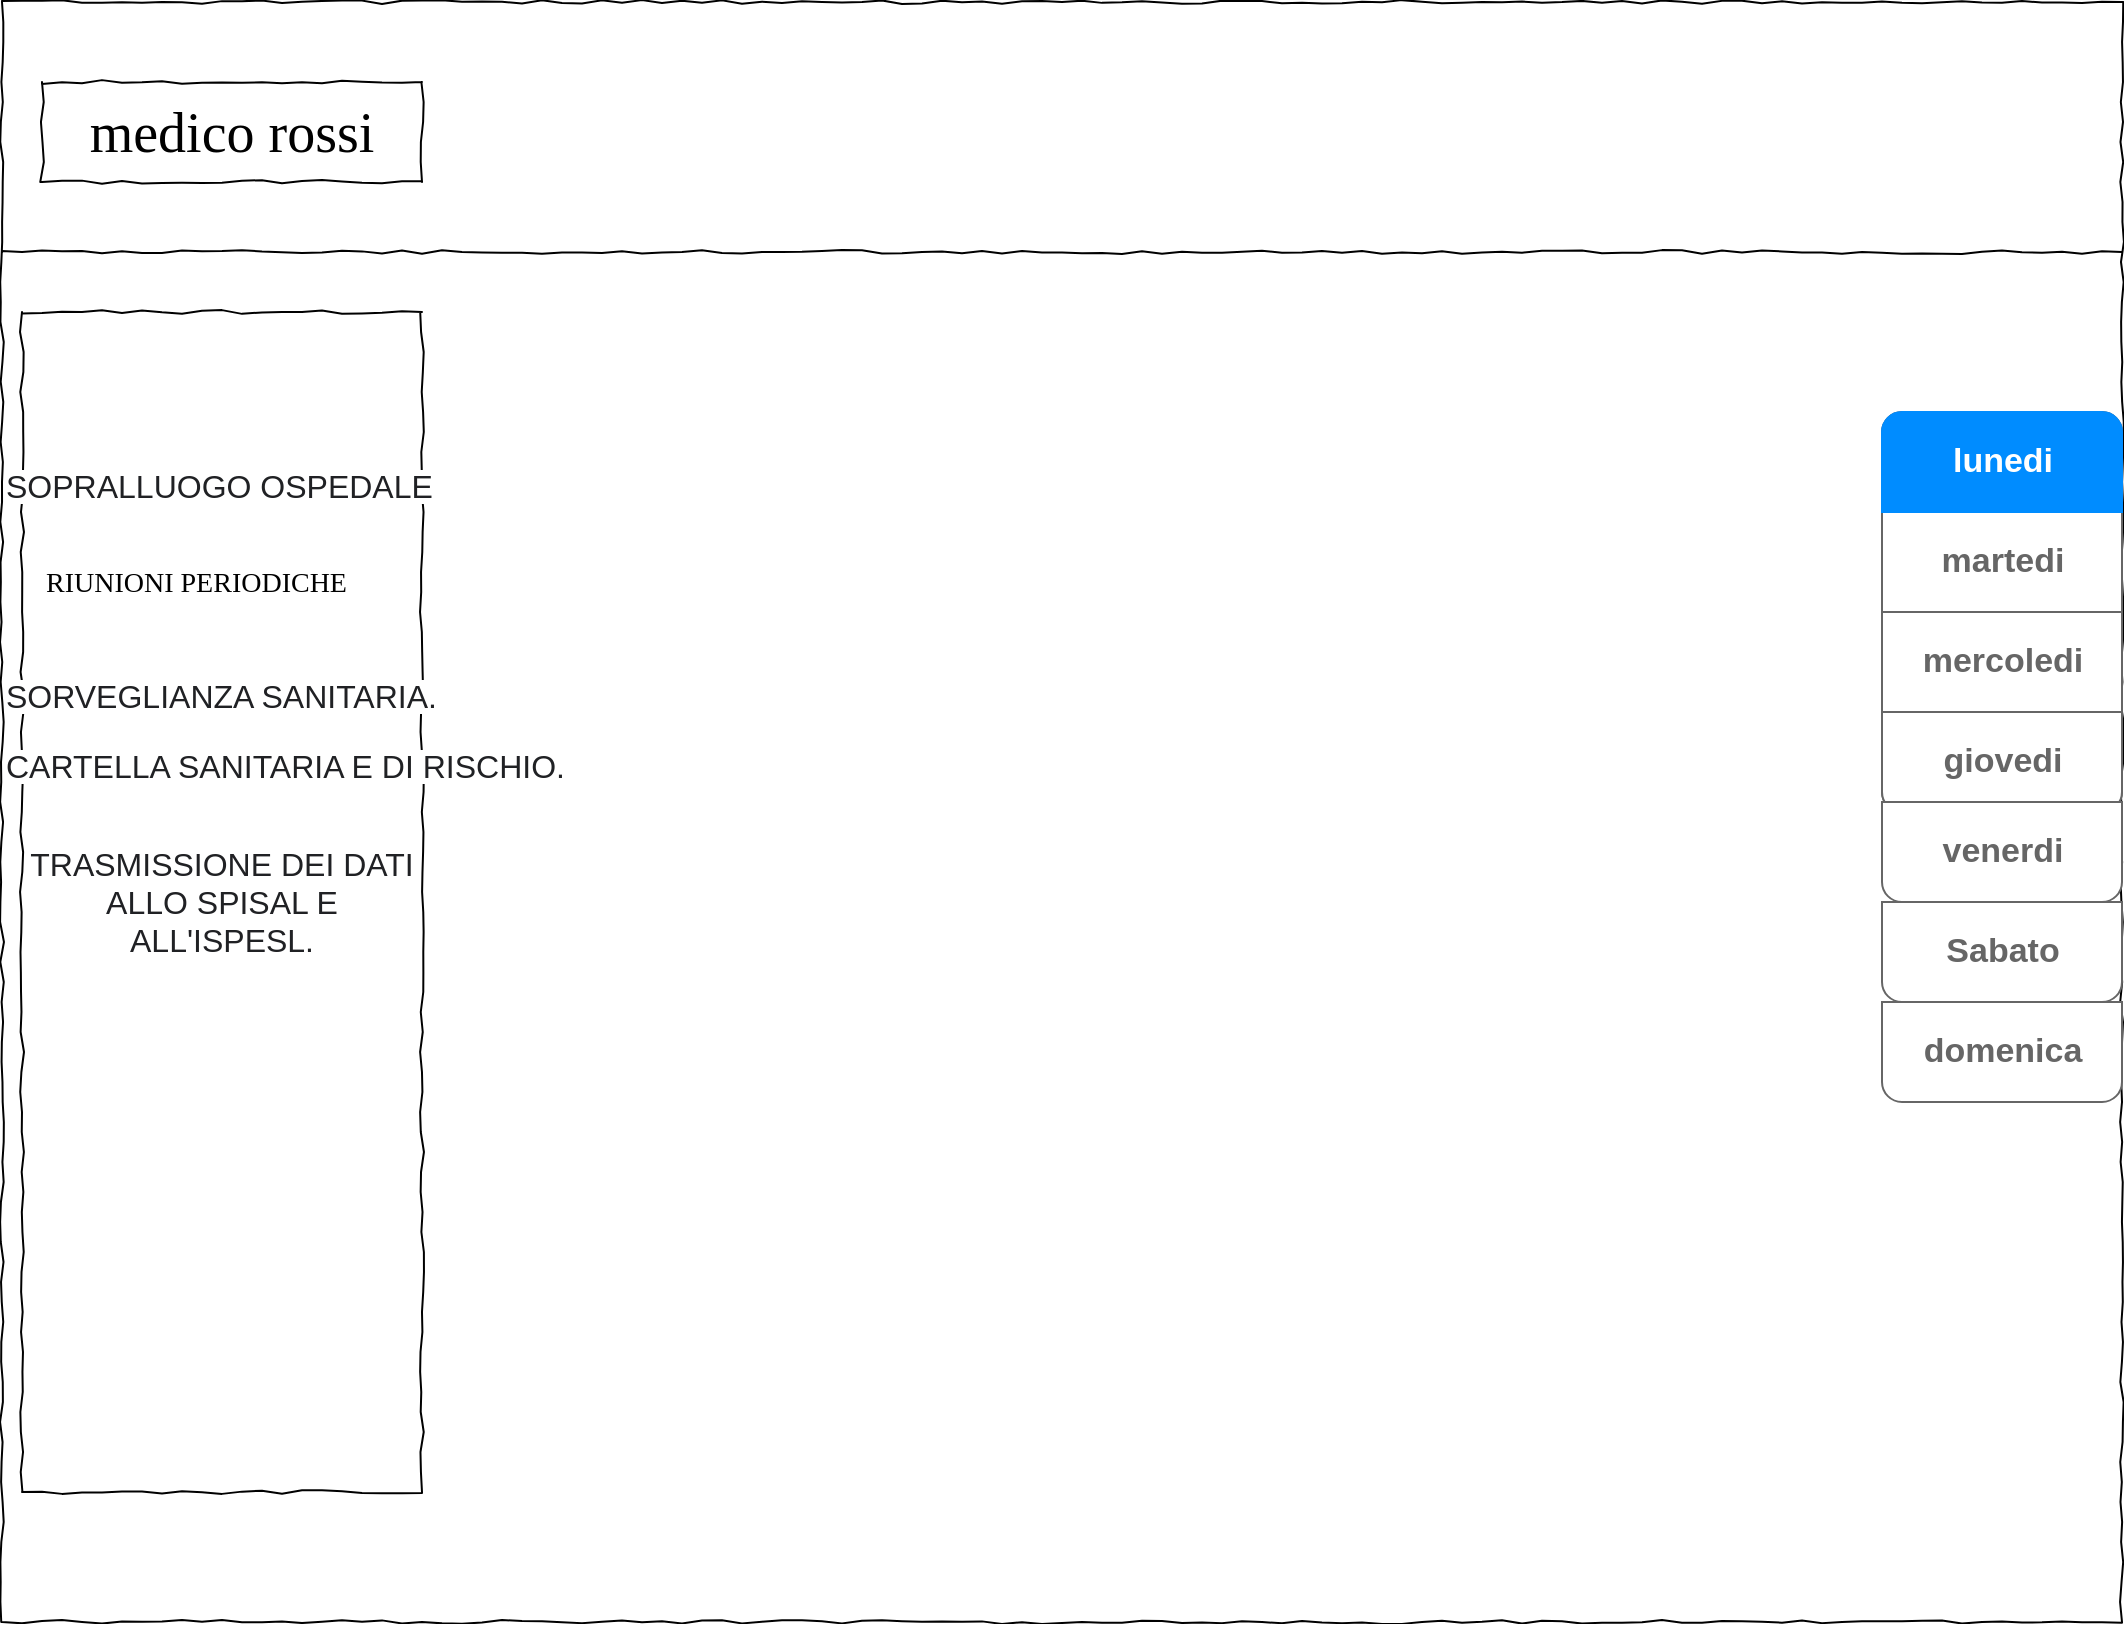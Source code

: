 <mxfile version="14.6.10" type="device"><diagram name="Page-1" id="03018318-947c-dd8e-b7a3-06fadd420f32"><mxGraphModel dx="1422" dy="794" grid="1" gridSize="10" guides="1" tooltips="1" connect="1" arrows="1" fold="1" page="1" pageScale="1" pageWidth="1100" pageHeight="850" background="#ffffff" math="0" shadow="0"><root><mxCell id="0"/><mxCell id="1" parent="0"/><mxCell id="677b7b8949515195-1" value="" style="whiteSpace=wrap;html=1;rounded=0;shadow=0;labelBackgroundColor=none;strokeColor=#000000;strokeWidth=1;fillColor=none;fontFamily=Verdana;fontSize=12;fontColor=#000000;align=center;comic=1;" parent="1" vertex="1"><mxGeometry x="20" y="20" width="1060" height="810" as="geometry"/></mxCell><mxCell id="677b7b8949515195-2" value="&lt;font style=&quot;vertical-align: inherit&quot;&gt;&lt;font style=&quot;vertical-align: inherit&quot;&gt;medico rossi&lt;/font&gt;&lt;/font&gt;" style="whiteSpace=wrap;html=1;rounded=0;shadow=0;labelBackgroundColor=none;strokeWidth=1;fontFamily=Verdana;fontSize=28;align=center;comic=1;" parent="1" vertex="1"><mxGeometry x="40" y="60" width="190" height="50" as="geometry"/></mxCell><mxCell id="677b7b8949515195-8" value="&lt;span style=&quot;color: rgb(32 , 33 , 36) ; font-family: &amp;#34;arial&amp;#34; , sans-serif ; font-size: 16px ; text-align: left ; background-color: rgb(255 , 255 , 255)&quot;&gt;&lt;font style=&quot;vertical-align: inherit&quot;&gt;&lt;font style=&quot;vertical-align: inherit&quot;&gt;&lt;font style=&quot;vertical-align: inherit&quot;&gt;&lt;font style=&quot;vertical-align: inherit&quot;&gt;&lt;font style=&quot;vertical-align: inherit&quot;&gt;&lt;font style=&quot;vertical-align: inherit&quot;&gt;TRASMISSIONE DEI DATI ALLO SPISAL E ALL'ISPESL.&lt;/font&gt;&lt;/font&gt;&lt;/font&gt;&lt;/font&gt;&lt;/font&gt;&lt;/font&gt;&lt;/span&gt;" style="whiteSpace=wrap;html=1;rounded=0;shadow=0;labelBackgroundColor=none;strokeWidth=1;fillColor=none;fontFamily=Verdana;fontSize=12;align=center;comic=1;" parent="1" vertex="1"><mxGeometry x="30" y="175" width="200" height="590" as="geometry"/></mxCell><mxCell id="677b7b8949515195-9" value="" style="line;strokeWidth=1;html=1;rounded=0;shadow=0;labelBackgroundColor=none;fillColor=none;fontFamily=Verdana;fontSize=14;fontColor=#000000;align=center;comic=1;" parent="1" vertex="1"><mxGeometry x="20" y="140" width="1060" height="10" as="geometry"/></mxCell><mxCell id="677b7b8949515195-27" value="&lt;span style=&quot;color: rgb(32 , 33 , 36) ; font-family: &amp;#34;arial&amp;#34; , sans-serif ; font-size: 16px ; background-color: rgb(255 , 255 , 255)&quot;&gt;&lt;font style=&quot;vertical-align: inherit&quot;&gt;&lt;font style=&quot;vertical-align: inherit&quot;&gt;SOPRALLUOGO OSPEDALE&lt;/font&gt;&lt;/font&gt;&lt;/span&gt;" style="text;html=1;points=[];align=left;verticalAlign=top;spacingTop=-4;fontSize=14;fontFamily=Verdana" parent="1" vertex="1"><mxGeometry x="20" y="250" width="70" height="20" as="geometry"/></mxCell><mxCell id="677b7b8949515195-29" value="&lt;font style=&quot;vertical-align: inherit&quot;&gt;&lt;font style=&quot;vertical-align: inherit&quot;&gt;RIUNIONI PERIODICHE&lt;/font&gt;&lt;/font&gt;" style="text;html=1;points=[];align=left;verticalAlign=top;spacingTop=-4;fontSize=14;fontFamily=Verdana" parent="1" vertex="1"><mxGeometry x="40" y="300" width="170" height="60" as="geometry"/></mxCell><mxCell id="677b7b8949515195-30" value="&lt;span style=&quot;color: rgb(32 , 33 , 36) ; font-family: &amp;#34;arial&amp;#34; , sans-serif ; font-size: 16px ; background-color: rgb(255 , 255 , 255)&quot;&gt;&lt;font style=&quot;vertical-align: inherit&quot;&gt;&lt;font style=&quot;vertical-align: inherit&quot;&gt;SORVEGLIANZA SANITARIA.&lt;/font&gt;&lt;/font&gt;&lt;/span&gt;" style="text;html=1;points=[];align=left;verticalAlign=top;spacingTop=-4;fontSize=14;fontFamily=Verdana" parent="1" vertex="1"><mxGeometry x="20" y="355" width="170" height="20" as="geometry"/></mxCell><mxCell id="677b7b8949515195-39" value="&lt;span style=&quot;color: rgb(32 , 33 , 36) ; font-family: &amp;#34;arial&amp;#34; , sans-serif ; font-size: 16px ; background-color: rgb(255 , 255 , 255)&quot;&gt;&lt;font style=&quot;vertical-align: inherit&quot;&gt;&lt;font style=&quot;vertical-align: inherit&quot;&gt;CARTELLA SANITARIA E DI RISCHIO.&lt;/font&gt;&lt;/font&gt;&lt;/span&gt;" style="text;html=1;points=[];align=left;verticalAlign=top;spacingTop=-4;fontSize=14;fontFamily=Verdana" parent="1" vertex="1"><mxGeometry x="20" y="390" width="30" height="27" as="geometry"/></mxCell><mxCell id="qGevXHQlij9tzJG6jorr-4" value="" style="strokeWidth=1;shadow=0;dashed=0;align=center;html=1;shape=mxgraph.mockup.rrect;rSize=10;strokeColor=#666666;" vertex="1" parent="1"><mxGeometry x="960" y="225" width="120" height="200" as="geometry"/></mxCell><mxCell id="qGevXHQlij9tzJG6jorr-5" value="&lt;font style=&quot;vertical-align: inherit&quot;&gt;&lt;font style=&quot;vertical-align: inherit&quot;&gt;martedi&lt;/font&gt;&lt;/font&gt;" style="strokeColor=inherit;fillColor=inherit;gradientColor=inherit;strokeWidth=1;shadow=0;dashed=0;align=center;html=1;shape=mxgraph.mockup.rrect;rSize=0;fontSize=17;fontColor=#666666;fontStyle=1;resizeWidth=1;" vertex="1" parent="qGevXHQlij9tzJG6jorr-4"><mxGeometry width="120" height="50" relative="1" as="geometry"><mxPoint y="50" as="offset"/></mxGeometry></mxCell><mxCell id="qGevXHQlij9tzJG6jorr-6" value="&lt;font style=&quot;vertical-align: inherit&quot;&gt;&lt;font style=&quot;vertical-align: inherit&quot;&gt;mercoledi&lt;/font&gt;&lt;/font&gt;" style="strokeColor=inherit;fillColor=inherit;gradientColor=inherit;strokeWidth=1;shadow=0;dashed=0;align=center;html=1;shape=mxgraph.mockup.rrect;rSize=0;fontSize=17;fontColor=#666666;fontStyle=1;resizeWidth=1;" vertex="1" parent="qGevXHQlij9tzJG6jorr-4"><mxGeometry width="120" height="50" relative="1" as="geometry"><mxPoint y="100" as="offset"/></mxGeometry></mxCell><mxCell id="qGevXHQlij9tzJG6jorr-7" value="&lt;font style=&quot;vertical-align: inherit&quot;&gt;&lt;font style=&quot;vertical-align: inherit&quot;&gt;giovedi&lt;/font&gt;&lt;/font&gt;" style="strokeColor=inherit;fillColor=inherit;gradientColor=inherit;strokeWidth=1;shadow=0;dashed=0;align=center;html=1;shape=mxgraph.mockup.bottomButton;rSize=10;fontSize=17;fontColor=#666666;fontStyle=1;resizeWidth=1;" vertex="1" parent="qGevXHQlij9tzJG6jorr-4"><mxGeometry y="1" width="120" height="50" relative="1" as="geometry"><mxPoint y="-50" as="offset"/></mxGeometry></mxCell><mxCell id="qGevXHQlij9tzJG6jorr-8" value="&lt;font style=&quot;vertical-align: inherit&quot;&gt;&lt;font style=&quot;vertical-align: inherit&quot;&gt;lunedi&lt;/font&gt;&lt;/font&gt;" style="strokeWidth=1;shadow=0;dashed=0;align=center;html=1;shape=mxgraph.mockup.topButton;rSize=10;fontSize=17;fontColor=#ffffff;fontStyle=1;fillColor=#008cff;strokeColor=#008cff;resizeWidth=1;" vertex="1" parent="qGevXHQlij9tzJG6jorr-4"><mxGeometry width="120" height="50" relative="1" as="geometry"/></mxCell><mxCell id="qGevXHQlij9tzJG6jorr-9" value="&lt;font style=&quot;vertical-align: inherit&quot;&gt;&lt;font style=&quot;vertical-align: inherit&quot;&gt;venerdi&lt;/font&gt;&lt;/font&gt;" style="strokeColor=inherit;fillColor=inherit;gradientColor=inherit;strokeWidth=1;shadow=0;dashed=0;align=center;html=1;shape=mxgraph.mockup.bottomButton;rSize=10;fontSize=17;fontColor=#666666;fontStyle=1;resizeWidth=1;" vertex="1" parent="qGevXHQlij9tzJG6jorr-4"><mxGeometry y="1" width="120" height="50" relative="1" as="geometry"><mxPoint y="-5" as="offset"/></mxGeometry></mxCell><mxCell id="qGevXHQlij9tzJG6jorr-10" value="&lt;font style=&quot;vertical-align: inherit&quot;&gt;&lt;font style=&quot;vertical-align: inherit&quot;&gt;Sabato&lt;/font&gt;&lt;/font&gt;" style="strokeColor=inherit;fillColor=inherit;gradientColor=inherit;strokeWidth=1;shadow=0;dashed=0;align=center;html=1;shape=mxgraph.mockup.bottomButton;rSize=10;fontSize=17;fontColor=#666666;fontStyle=1;resizeWidth=1;" vertex="1" parent="qGevXHQlij9tzJG6jorr-4"><mxGeometry y="1" width="120" height="50" relative="1" as="geometry"><mxPoint y="45" as="offset"/></mxGeometry></mxCell><mxCell id="qGevXHQlij9tzJG6jorr-11" value="&lt;font style=&quot;vertical-align: inherit&quot;&gt;&lt;font style=&quot;vertical-align: inherit&quot;&gt;domenica&lt;/font&gt;&lt;/font&gt;" style="strokeColor=inherit;fillColor=inherit;gradientColor=inherit;strokeWidth=1;shadow=0;dashed=0;align=center;html=1;shape=mxgraph.mockup.bottomButton;rSize=10;fontSize=17;fontColor=#666666;fontStyle=1;resizeWidth=1;" vertex="1" parent="qGevXHQlij9tzJG6jorr-4"><mxGeometry y="1" width="120" height="50" relative="1" as="geometry"><mxPoint y="95" as="offset"/></mxGeometry></mxCell></root></mxGraphModel></diagram></mxfile>